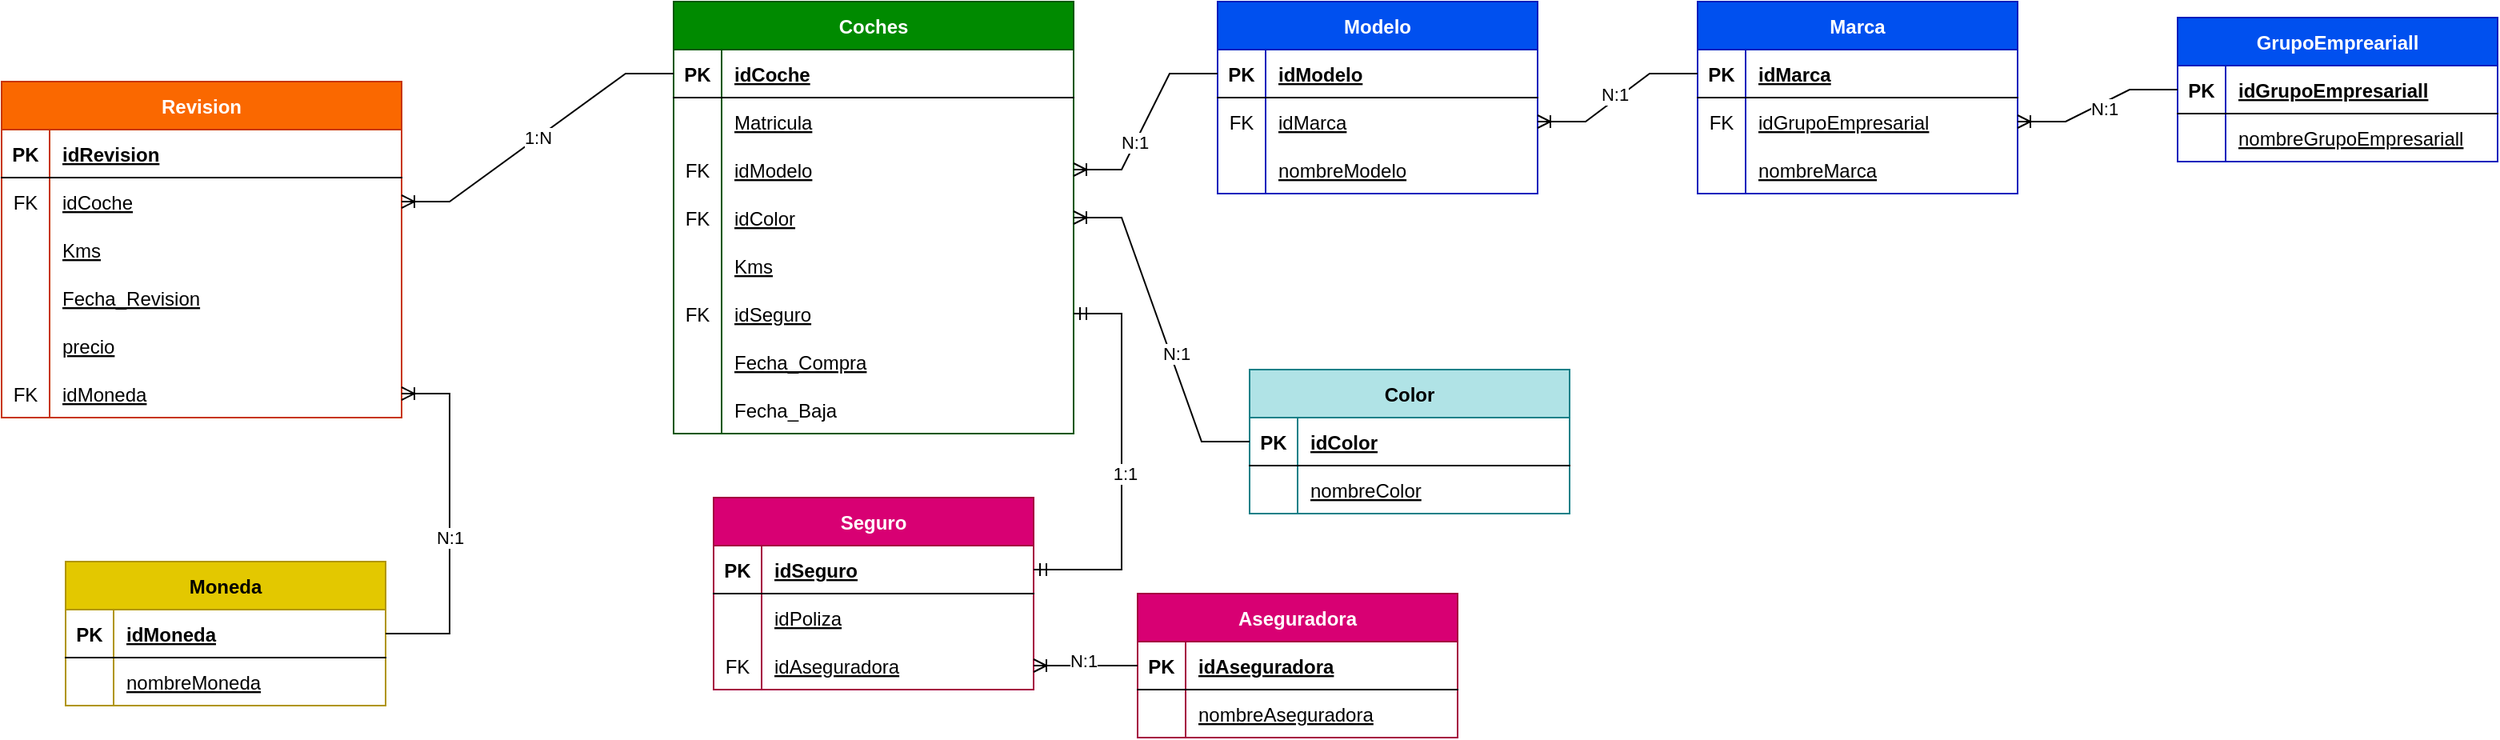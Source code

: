 <mxfile version="21.5.1" type="device">
  <diagram id="R2lEEEUBdFMjLlhIrx00" name="Page-1">
    <mxGraphModel dx="2899" dy="1296" grid="1" gridSize="10" guides="1" tooltips="1" connect="1" arrows="1" fold="1" page="1" pageScale="1" pageWidth="850" pageHeight="1100" math="0" shadow="0" extFonts="Permanent Marker^https://fonts.googleapis.com/css?family=Permanent+Marker">
      <root>
        <mxCell id="0" />
        <mxCell id="1" parent="0" />
        <mxCell id="C-vyLk0tnHw3VtMMgP7b-2" value="GrupoEmpreariall" style="shape=table;startSize=30;container=1;collapsible=1;childLayout=tableLayout;fixedRows=1;rowLines=0;fontStyle=1;align=center;resizeLast=1;fillColor=#0050ef;strokeColor=#001DBC;fontColor=#ffffff;" parent="1" vertex="1">
          <mxGeometry x="1040" y="50" width="200" height="90" as="geometry" />
        </mxCell>
        <mxCell id="C-vyLk0tnHw3VtMMgP7b-3" value="" style="shape=partialRectangle;collapsible=0;dropTarget=0;pointerEvents=0;fillColor=none;points=[[0,0.5],[1,0.5]];portConstraint=eastwest;top=0;left=0;right=0;bottom=1;" parent="C-vyLk0tnHw3VtMMgP7b-2" vertex="1">
          <mxGeometry y="30" width="200" height="30" as="geometry" />
        </mxCell>
        <mxCell id="C-vyLk0tnHw3VtMMgP7b-4" value="PK" style="shape=partialRectangle;overflow=hidden;connectable=0;fillColor=none;top=0;left=0;bottom=0;right=0;fontStyle=1;" parent="C-vyLk0tnHw3VtMMgP7b-3" vertex="1">
          <mxGeometry width="30" height="30" as="geometry">
            <mxRectangle width="30" height="30" as="alternateBounds" />
          </mxGeometry>
        </mxCell>
        <mxCell id="C-vyLk0tnHw3VtMMgP7b-5" value="idGrupoEmpresariall" style="shape=partialRectangle;overflow=hidden;connectable=0;fillColor=none;top=0;left=0;bottom=0;right=0;align=left;spacingLeft=6;fontStyle=5;" parent="C-vyLk0tnHw3VtMMgP7b-3" vertex="1">
          <mxGeometry x="30" width="170" height="30" as="geometry">
            <mxRectangle width="170" height="30" as="alternateBounds" />
          </mxGeometry>
        </mxCell>
        <mxCell id="C-vyLk0tnHw3VtMMgP7b-6" value="" style="shape=partialRectangle;collapsible=0;dropTarget=0;pointerEvents=0;fillColor=none;points=[[0,0.5],[1,0.5]];portConstraint=eastwest;top=0;left=0;right=0;bottom=0;" parent="C-vyLk0tnHw3VtMMgP7b-2" vertex="1">
          <mxGeometry y="60" width="200" height="30" as="geometry" />
        </mxCell>
        <mxCell id="C-vyLk0tnHw3VtMMgP7b-7" value="" style="shape=partialRectangle;overflow=hidden;connectable=0;fillColor=none;top=0;left=0;bottom=0;right=0;" parent="C-vyLk0tnHw3VtMMgP7b-6" vertex="1">
          <mxGeometry width="30" height="30" as="geometry">
            <mxRectangle width="30" height="30" as="alternateBounds" />
          </mxGeometry>
        </mxCell>
        <mxCell id="C-vyLk0tnHw3VtMMgP7b-8" value="nombreGrupoEmpresariall" style="shape=partialRectangle;overflow=hidden;connectable=0;fillColor=none;top=0;left=0;bottom=0;right=0;align=left;spacingLeft=6;fontStyle=4" parent="C-vyLk0tnHw3VtMMgP7b-6" vertex="1">
          <mxGeometry x="30" width="170" height="30" as="geometry">
            <mxRectangle width="170" height="30" as="alternateBounds" />
          </mxGeometry>
        </mxCell>
        <mxCell id="C-vyLk0tnHw3VtMMgP7b-13" value="Marca" style="shape=table;startSize=30;container=1;collapsible=1;childLayout=tableLayout;fixedRows=1;rowLines=0;fontStyle=1;align=center;resizeLast=1;fillColor=#0050ef;strokeColor=#001DBC;fontColor=#ffffff;" parent="1" vertex="1">
          <mxGeometry x="740" y="40" width="200" height="120" as="geometry" />
        </mxCell>
        <mxCell id="C-vyLk0tnHw3VtMMgP7b-14" value="" style="shape=partialRectangle;collapsible=0;dropTarget=0;pointerEvents=0;fillColor=none;points=[[0,0.5],[1,0.5]];portConstraint=eastwest;top=0;left=0;right=0;bottom=1;" parent="C-vyLk0tnHw3VtMMgP7b-13" vertex="1">
          <mxGeometry y="30" width="200" height="30" as="geometry" />
        </mxCell>
        <mxCell id="C-vyLk0tnHw3VtMMgP7b-15" value="PK" style="shape=partialRectangle;overflow=hidden;connectable=0;fillColor=none;top=0;left=0;bottom=0;right=0;fontStyle=1;" parent="C-vyLk0tnHw3VtMMgP7b-14" vertex="1">
          <mxGeometry width="30" height="30" as="geometry">
            <mxRectangle width="30" height="30" as="alternateBounds" />
          </mxGeometry>
        </mxCell>
        <mxCell id="C-vyLk0tnHw3VtMMgP7b-16" value="idMarca" style="shape=partialRectangle;overflow=hidden;connectable=0;fillColor=none;top=0;left=0;bottom=0;right=0;align=left;spacingLeft=6;fontStyle=5;" parent="C-vyLk0tnHw3VtMMgP7b-14" vertex="1">
          <mxGeometry x="30" width="170" height="30" as="geometry">
            <mxRectangle width="170" height="30" as="alternateBounds" />
          </mxGeometry>
        </mxCell>
        <mxCell id="C-vyLk0tnHw3VtMMgP7b-17" value="" style="shape=partialRectangle;collapsible=0;dropTarget=0;pointerEvents=0;fillColor=none;points=[[0,0.5],[1,0.5]];portConstraint=eastwest;top=0;left=0;right=0;bottom=0;" parent="C-vyLk0tnHw3VtMMgP7b-13" vertex="1">
          <mxGeometry y="60" width="200" height="30" as="geometry" />
        </mxCell>
        <mxCell id="C-vyLk0tnHw3VtMMgP7b-18" value="FK" style="shape=partialRectangle;overflow=hidden;connectable=0;fillColor=none;top=0;left=0;bottom=0;right=0;" parent="C-vyLk0tnHw3VtMMgP7b-17" vertex="1">
          <mxGeometry width="30" height="30" as="geometry">
            <mxRectangle width="30" height="30" as="alternateBounds" />
          </mxGeometry>
        </mxCell>
        <mxCell id="C-vyLk0tnHw3VtMMgP7b-19" value="idGrupoEmpresarial" style="shape=partialRectangle;overflow=hidden;connectable=0;fillColor=none;top=0;left=0;bottom=0;right=0;align=left;spacingLeft=6;fontStyle=4" parent="C-vyLk0tnHw3VtMMgP7b-17" vertex="1">
          <mxGeometry x="30" width="170" height="30" as="geometry">
            <mxRectangle width="170" height="30" as="alternateBounds" />
          </mxGeometry>
        </mxCell>
        <mxCell id="C-vyLk0tnHw3VtMMgP7b-20" value="" style="shape=partialRectangle;collapsible=0;dropTarget=0;pointerEvents=0;fillColor=none;points=[[0,0.5],[1,0.5]];portConstraint=eastwest;top=0;left=0;right=0;bottom=0;" parent="C-vyLk0tnHw3VtMMgP7b-13" vertex="1">
          <mxGeometry y="90" width="200" height="30" as="geometry" />
        </mxCell>
        <mxCell id="C-vyLk0tnHw3VtMMgP7b-21" value="" style="shape=partialRectangle;overflow=hidden;connectable=0;fillColor=none;top=0;left=0;bottom=0;right=0;" parent="C-vyLk0tnHw3VtMMgP7b-20" vertex="1">
          <mxGeometry width="30" height="30" as="geometry">
            <mxRectangle width="30" height="30" as="alternateBounds" />
          </mxGeometry>
        </mxCell>
        <mxCell id="C-vyLk0tnHw3VtMMgP7b-22" value="nombreMarca" style="shape=partialRectangle;overflow=hidden;connectable=0;fillColor=none;top=0;left=0;bottom=0;right=0;align=left;spacingLeft=6;fontStyle=4" parent="C-vyLk0tnHw3VtMMgP7b-20" vertex="1">
          <mxGeometry x="30" width="170" height="30" as="geometry">
            <mxRectangle width="170" height="30" as="alternateBounds" />
          </mxGeometry>
        </mxCell>
        <mxCell id="C-vyLk0tnHw3VtMMgP7b-23" value="Coches" style="shape=table;startSize=30;container=1;collapsible=1;childLayout=tableLayout;fixedRows=1;rowLines=0;fontStyle=1;align=center;resizeLast=1;fillColor=#008a00;strokeColor=#005700;fontColor=#ffffff;" parent="1" vertex="1">
          <mxGeometry x="100" y="40" width="250" height="270" as="geometry" />
        </mxCell>
        <mxCell id="C-vyLk0tnHw3VtMMgP7b-24" value="" style="shape=partialRectangle;collapsible=0;dropTarget=0;pointerEvents=0;fillColor=none;points=[[0,0.5],[1,0.5]];portConstraint=eastwest;top=0;left=0;right=0;bottom=1;" parent="C-vyLk0tnHw3VtMMgP7b-23" vertex="1">
          <mxGeometry y="30" width="250" height="30" as="geometry" />
        </mxCell>
        <mxCell id="C-vyLk0tnHw3VtMMgP7b-25" value="PK" style="shape=partialRectangle;overflow=hidden;connectable=0;fillColor=none;top=0;left=0;bottom=0;right=0;fontStyle=1;" parent="C-vyLk0tnHw3VtMMgP7b-24" vertex="1">
          <mxGeometry width="30" height="30" as="geometry">
            <mxRectangle width="30" height="30" as="alternateBounds" />
          </mxGeometry>
        </mxCell>
        <mxCell id="C-vyLk0tnHw3VtMMgP7b-26" value="idCoche" style="shape=partialRectangle;overflow=hidden;connectable=0;fillColor=none;top=0;left=0;bottom=0;right=0;align=left;spacingLeft=6;fontStyle=5;" parent="C-vyLk0tnHw3VtMMgP7b-24" vertex="1">
          <mxGeometry x="30" width="220" height="30" as="geometry">
            <mxRectangle width="220" height="30" as="alternateBounds" />
          </mxGeometry>
        </mxCell>
        <mxCell id="C-vyLk0tnHw3VtMMgP7b-27" value="" style="shape=partialRectangle;collapsible=0;dropTarget=0;pointerEvents=0;fillColor=none;points=[[0,0.5],[1,0.5]];portConstraint=eastwest;top=0;left=0;right=0;bottom=0;" parent="C-vyLk0tnHw3VtMMgP7b-23" vertex="1">
          <mxGeometry y="60" width="250" height="30" as="geometry" />
        </mxCell>
        <mxCell id="C-vyLk0tnHw3VtMMgP7b-28" value="" style="shape=partialRectangle;overflow=hidden;connectable=0;fillColor=none;top=0;left=0;bottom=0;right=0;" parent="C-vyLk0tnHw3VtMMgP7b-27" vertex="1">
          <mxGeometry width="30" height="30" as="geometry">
            <mxRectangle width="30" height="30" as="alternateBounds" />
          </mxGeometry>
        </mxCell>
        <mxCell id="C-vyLk0tnHw3VtMMgP7b-29" value="Matricula" style="shape=partialRectangle;overflow=hidden;connectable=0;fillColor=none;top=0;left=0;bottom=0;right=0;align=left;spacingLeft=6;fontStyle=4" parent="C-vyLk0tnHw3VtMMgP7b-27" vertex="1">
          <mxGeometry x="30" width="220" height="30" as="geometry">
            <mxRectangle width="220" height="30" as="alternateBounds" />
          </mxGeometry>
        </mxCell>
        <mxCell id="PeMYtxJAw23IFWN4ikrl-82" value="" style="shape=partialRectangle;collapsible=0;dropTarget=0;pointerEvents=0;fillColor=none;points=[[0,0.5],[1,0.5]];portConstraint=eastwest;top=0;left=0;right=0;bottom=0;" parent="C-vyLk0tnHw3VtMMgP7b-23" vertex="1">
          <mxGeometry y="90" width="250" height="30" as="geometry" />
        </mxCell>
        <mxCell id="PeMYtxJAw23IFWN4ikrl-83" value="FK" style="shape=partialRectangle;overflow=hidden;connectable=0;fillColor=none;top=0;left=0;bottom=0;right=0;" parent="PeMYtxJAw23IFWN4ikrl-82" vertex="1">
          <mxGeometry width="30" height="30" as="geometry">
            <mxRectangle width="30" height="30" as="alternateBounds" />
          </mxGeometry>
        </mxCell>
        <mxCell id="PeMYtxJAw23IFWN4ikrl-84" value="idModelo" style="shape=partialRectangle;overflow=hidden;connectable=0;fillColor=none;top=0;left=0;bottom=0;right=0;align=left;spacingLeft=6;fontStyle=4" parent="PeMYtxJAw23IFWN4ikrl-82" vertex="1">
          <mxGeometry x="30" width="220" height="30" as="geometry">
            <mxRectangle width="220" height="30" as="alternateBounds" />
          </mxGeometry>
        </mxCell>
        <mxCell id="PeMYtxJAw23IFWN4ikrl-9" value="" style="shape=partialRectangle;collapsible=0;dropTarget=0;pointerEvents=0;fillColor=none;points=[[0,0.5],[1,0.5]];portConstraint=eastwest;top=0;left=0;right=0;bottom=0;" parent="C-vyLk0tnHw3VtMMgP7b-23" vertex="1">
          <mxGeometry y="120" width="250" height="30" as="geometry" />
        </mxCell>
        <mxCell id="PeMYtxJAw23IFWN4ikrl-10" value="FK" style="shape=partialRectangle;overflow=hidden;connectable=0;fillColor=none;top=0;left=0;bottom=0;right=0;" parent="PeMYtxJAw23IFWN4ikrl-9" vertex="1">
          <mxGeometry width="30" height="30" as="geometry">
            <mxRectangle width="30" height="30" as="alternateBounds" />
          </mxGeometry>
        </mxCell>
        <mxCell id="PeMYtxJAw23IFWN4ikrl-11" value="idColor" style="shape=partialRectangle;overflow=hidden;connectable=0;fillColor=none;top=0;left=0;bottom=0;right=0;align=left;spacingLeft=6;fontStyle=4" parent="PeMYtxJAw23IFWN4ikrl-9" vertex="1">
          <mxGeometry x="30" width="220" height="30" as="geometry">
            <mxRectangle width="220" height="30" as="alternateBounds" />
          </mxGeometry>
        </mxCell>
        <mxCell id="PeMYtxJAw23IFWN4ikrl-12" value="" style="shape=partialRectangle;collapsible=0;dropTarget=0;pointerEvents=0;fillColor=none;points=[[0,0.5],[1,0.5]];portConstraint=eastwest;top=0;left=0;right=0;bottom=0;" parent="C-vyLk0tnHw3VtMMgP7b-23" vertex="1">
          <mxGeometry y="150" width="250" height="30" as="geometry" />
        </mxCell>
        <mxCell id="PeMYtxJAw23IFWN4ikrl-13" value="" style="shape=partialRectangle;overflow=hidden;connectable=0;fillColor=none;top=0;left=0;bottom=0;right=0;" parent="PeMYtxJAw23IFWN4ikrl-12" vertex="1">
          <mxGeometry width="30" height="30" as="geometry">
            <mxRectangle width="30" height="30" as="alternateBounds" />
          </mxGeometry>
        </mxCell>
        <mxCell id="PeMYtxJAw23IFWN4ikrl-14" value="Kms" style="shape=partialRectangle;overflow=hidden;connectable=0;fillColor=none;top=0;left=0;bottom=0;right=0;align=left;spacingLeft=6;fontStyle=4" parent="PeMYtxJAw23IFWN4ikrl-12" vertex="1">
          <mxGeometry x="30" width="220" height="30" as="geometry">
            <mxRectangle width="220" height="30" as="alternateBounds" />
          </mxGeometry>
        </mxCell>
        <mxCell id="PeMYtxJAw23IFWN4ikrl-15" value="" style="shape=partialRectangle;collapsible=0;dropTarget=0;pointerEvents=0;fillColor=none;points=[[0,0.5],[1,0.5]];portConstraint=eastwest;top=0;left=0;right=0;bottom=0;" parent="C-vyLk0tnHw3VtMMgP7b-23" vertex="1">
          <mxGeometry y="180" width="250" height="30" as="geometry" />
        </mxCell>
        <mxCell id="PeMYtxJAw23IFWN4ikrl-16" value="FK" style="shape=partialRectangle;overflow=hidden;connectable=0;fillColor=none;top=0;left=0;bottom=0;right=0;" parent="PeMYtxJAw23IFWN4ikrl-15" vertex="1">
          <mxGeometry width="30" height="30" as="geometry">
            <mxRectangle width="30" height="30" as="alternateBounds" />
          </mxGeometry>
        </mxCell>
        <mxCell id="PeMYtxJAw23IFWN4ikrl-17" value="idSeguro" style="shape=partialRectangle;overflow=hidden;connectable=0;fillColor=none;top=0;left=0;bottom=0;right=0;align=left;spacingLeft=6;fontStyle=4" parent="PeMYtxJAw23IFWN4ikrl-15" vertex="1">
          <mxGeometry x="30" width="220" height="30" as="geometry">
            <mxRectangle width="220" height="30" as="alternateBounds" />
          </mxGeometry>
        </mxCell>
        <mxCell id="PeMYtxJAw23IFWN4ikrl-21" value="" style="shape=partialRectangle;collapsible=0;dropTarget=0;pointerEvents=0;fillColor=none;points=[[0,0.5],[1,0.5]];portConstraint=eastwest;top=0;left=0;right=0;bottom=0;" parent="C-vyLk0tnHw3VtMMgP7b-23" vertex="1">
          <mxGeometry y="210" width="250" height="30" as="geometry" />
        </mxCell>
        <mxCell id="PeMYtxJAw23IFWN4ikrl-22" value="" style="shape=partialRectangle;overflow=hidden;connectable=0;fillColor=none;top=0;left=0;bottom=0;right=0;" parent="PeMYtxJAw23IFWN4ikrl-21" vertex="1">
          <mxGeometry width="30" height="30" as="geometry">
            <mxRectangle width="30" height="30" as="alternateBounds" />
          </mxGeometry>
        </mxCell>
        <mxCell id="PeMYtxJAw23IFWN4ikrl-23" value="Fecha_Compra" style="shape=partialRectangle;overflow=hidden;connectable=0;fillColor=none;top=0;left=0;bottom=0;right=0;align=left;spacingLeft=6;fontStyle=4" parent="PeMYtxJAw23IFWN4ikrl-21" vertex="1">
          <mxGeometry x="30" width="220" height="30" as="geometry">
            <mxRectangle width="220" height="30" as="alternateBounds" />
          </mxGeometry>
        </mxCell>
        <mxCell id="PeMYtxJAw23IFWN4ikrl-59" value="" style="shape=partialRectangle;collapsible=0;dropTarget=0;pointerEvents=0;fillColor=none;points=[[0,0.5],[1,0.5]];portConstraint=eastwest;top=0;left=0;right=0;bottom=0;" parent="C-vyLk0tnHw3VtMMgP7b-23" vertex="1">
          <mxGeometry y="240" width="250" height="30" as="geometry" />
        </mxCell>
        <mxCell id="PeMYtxJAw23IFWN4ikrl-60" value="" style="shape=partialRectangle;overflow=hidden;connectable=0;fillColor=none;top=0;left=0;bottom=0;right=0;" parent="PeMYtxJAw23IFWN4ikrl-59" vertex="1">
          <mxGeometry width="30" height="30" as="geometry">
            <mxRectangle width="30" height="30" as="alternateBounds" />
          </mxGeometry>
        </mxCell>
        <mxCell id="PeMYtxJAw23IFWN4ikrl-61" value="Fecha_Baja" style="shape=partialRectangle;overflow=hidden;connectable=0;fillColor=none;top=0;left=0;bottom=0;right=0;align=left;spacingLeft=6;" parent="PeMYtxJAw23IFWN4ikrl-59" vertex="1">
          <mxGeometry x="30" width="220" height="30" as="geometry">
            <mxRectangle width="220" height="30" as="alternateBounds" />
          </mxGeometry>
        </mxCell>
        <mxCell id="PeMYtxJAw23IFWN4ikrl-24" value="Modelo" style="shape=table;startSize=30;container=1;collapsible=1;childLayout=tableLayout;fixedRows=1;rowLines=0;fontStyle=1;align=center;resizeLast=1;fillColor=#0050ef;strokeColor=#001DBC;fontColor=#ffffff;" parent="1" vertex="1">
          <mxGeometry x="440" y="40" width="200" height="120" as="geometry" />
        </mxCell>
        <mxCell id="PeMYtxJAw23IFWN4ikrl-25" value="" style="shape=partialRectangle;collapsible=0;dropTarget=0;pointerEvents=0;fillColor=none;points=[[0,0.5],[1,0.5]];portConstraint=eastwest;top=0;left=0;right=0;bottom=1;" parent="PeMYtxJAw23IFWN4ikrl-24" vertex="1">
          <mxGeometry y="30" width="200" height="30" as="geometry" />
        </mxCell>
        <mxCell id="PeMYtxJAw23IFWN4ikrl-26" value="PK" style="shape=partialRectangle;overflow=hidden;connectable=0;fillColor=none;top=0;left=0;bottom=0;right=0;fontStyle=1;" parent="PeMYtxJAw23IFWN4ikrl-25" vertex="1">
          <mxGeometry width="30" height="30" as="geometry">
            <mxRectangle width="30" height="30" as="alternateBounds" />
          </mxGeometry>
        </mxCell>
        <mxCell id="PeMYtxJAw23IFWN4ikrl-27" value="idModelo" style="shape=partialRectangle;overflow=hidden;connectable=0;fillColor=none;top=0;left=0;bottom=0;right=0;align=left;spacingLeft=6;fontStyle=5;" parent="PeMYtxJAw23IFWN4ikrl-25" vertex="1">
          <mxGeometry x="30" width="170" height="30" as="geometry">
            <mxRectangle width="170" height="30" as="alternateBounds" />
          </mxGeometry>
        </mxCell>
        <mxCell id="PeMYtxJAw23IFWN4ikrl-28" value="" style="shape=partialRectangle;collapsible=0;dropTarget=0;pointerEvents=0;fillColor=none;points=[[0,0.5],[1,0.5]];portConstraint=eastwest;top=0;left=0;right=0;bottom=0;" parent="PeMYtxJAw23IFWN4ikrl-24" vertex="1">
          <mxGeometry y="60" width="200" height="30" as="geometry" />
        </mxCell>
        <mxCell id="PeMYtxJAw23IFWN4ikrl-29" value="FK" style="shape=partialRectangle;overflow=hidden;connectable=0;fillColor=none;top=0;left=0;bottom=0;right=0;" parent="PeMYtxJAw23IFWN4ikrl-28" vertex="1">
          <mxGeometry width="30" height="30" as="geometry">
            <mxRectangle width="30" height="30" as="alternateBounds" />
          </mxGeometry>
        </mxCell>
        <mxCell id="PeMYtxJAw23IFWN4ikrl-30" value="idMarca" style="shape=partialRectangle;overflow=hidden;connectable=0;fillColor=none;top=0;left=0;bottom=0;right=0;align=left;spacingLeft=6;fontStyle=4" parent="PeMYtxJAw23IFWN4ikrl-28" vertex="1">
          <mxGeometry x="30" width="170" height="30" as="geometry">
            <mxRectangle width="170" height="30" as="alternateBounds" />
          </mxGeometry>
        </mxCell>
        <mxCell id="PeMYtxJAw23IFWN4ikrl-31" value="" style="shape=partialRectangle;collapsible=0;dropTarget=0;pointerEvents=0;fillColor=none;points=[[0,0.5],[1,0.5]];portConstraint=eastwest;top=0;left=0;right=0;bottom=0;" parent="PeMYtxJAw23IFWN4ikrl-24" vertex="1">
          <mxGeometry y="90" width="200" height="30" as="geometry" />
        </mxCell>
        <mxCell id="PeMYtxJAw23IFWN4ikrl-32" value="" style="shape=partialRectangle;overflow=hidden;connectable=0;fillColor=none;top=0;left=0;bottom=0;right=0;" parent="PeMYtxJAw23IFWN4ikrl-31" vertex="1">
          <mxGeometry width="30" height="30" as="geometry">
            <mxRectangle width="30" height="30" as="alternateBounds" />
          </mxGeometry>
        </mxCell>
        <mxCell id="PeMYtxJAw23IFWN4ikrl-33" value="nombreModelo" style="shape=partialRectangle;overflow=hidden;connectable=0;fillColor=none;top=0;left=0;bottom=0;right=0;align=left;spacingLeft=6;fontStyle=4" parent="PeMYtxJAw23IFWN4ikrl-31" vertex="1">
          <mxGeometry x="30" width="170" height="30" as="geometry">
            <mxRectangle width="170" height="30" as="alternateBounds" />
          </mxGeometry>
        </mxCell>
        <mxCell id="PeMYtxJAw23IFWN4ikrl-40" value="Revision" style="shape=table;startSize=30;container=1;collapsible=1;childLayout=tableLayout;fixedRows=1;rowLines=0;fontStyle=1;align=center;resizeLast=1;fillColor=#fa6800;strokeColor=#C73500;fontColor=#FFFFFF;" parent="1" vertex="1">
          <mxGeometry x="-320" y="90" width="250" height="210" as="geometry" />
        </mxCell>
        <mxCell id="PeMYtxJAw23IFWN4ikrl-41" value="" style="shape=partialRectangle;collapsible=0;dropTarget=0;pointerEvents=0;fillColor=none;points=[[0,0.5],[1,0.5]];portConstraint=eastwest;top=0;left=0;right=0;bottom=1;" parent="PeMYtxJAw23IFWN4ikrl-40" vertex="1">
          <mxGeometry y="30" width="250" height="30" as="geometry" />
        </mxCell>
        <mxCell id="PeMYtxJAw23IFWN4ikrl-42" value="PK" style="shape=partialRectangle;overflow=hidden;connectable=0;fillColor=none;top=0;left=0;bottom=0;right=0;fontStyle=1;" parent="PeMYtxJAw23IFWN4ikrl-41" vertex="1">
          <mxGeometry width="30" height="30" as="geometry">
            <mxRectangle width="30" height="30" as="alternateBounds" />
          </mxGeometry>
        </mxCell>
        <mxCell id="PeMYtxJAw23IFWN4ikrl-43" value="idRevision" style="shape=partialRectangle;overflow=hidden;connectable=0;fillColor=none;top=0;left=0;bottom=0;right=0;align=left;spacingLeft=6;fontStyle=5;" parent="PeMYtxJAw23IFWN4ikrl-41" vertex="1">
          <mxGeometry x="30" width="220" height="30" as="geometry">
            <mxRectangle width="220" height="30" as="alternateBounds" />
          </mxGeometry>
        </mxCell>
        <mxCell id="PeMYtxJAw23IFWN4ikrl-44" value="" style="shape=partialRectangle;collapsible=0;dropTarget=0;pointerEvents=0;fillColor=none;points=[[0,0.5],[1,0.5]];portConstraint=eastwest;top=0;left=0;right=0;bottom=0;" parent="PeMYtxJAw23IFWN4ikrl-40" vertex="1">
          <mxGeometry y="60" width="250" height="30" as="geometry" />
        </mxCell>
        <mxCell id="PeMYtxJAw23IFWN4ikrl-45" value="FK" style="shape=partialRectangle;overflow=hidden;connectable=0;fillColor=none;top=0;left=0;bottom=0;right=0;" parent="PeMYtxJAw23IFWN4ikrl-44" vertex="1">
          <mxGeometry width="30" height="30" as="geometry">
            <mxRectangle width="30" height="30" as="alternateBounds" />
          </mxGeometry>
        </mxCell>
        <mxCell id="PeMYtxJAw23IFWN4ikrl-46" value="idCoche" style="shape=partialRectangle;overflow=hidden;connectable=0;fillColor=none;top=0;left=0;bottom=0;right=0;align=left;spacingLeft=6;fontStyle=4" parent="PeMYtxJAw23IFWN4ikrl-44" vertex="1">
          <mxGeometry x="30" width="220" height="30" as="geometry">
            <mxRectangle width="220" height="30" as="alternateBounds" />
          </mxGeometry>
        </mxCell>
        <mxCell id="PeMYtxJAw23IFWN4ikrl-47" value="" style="shape=partialRectangle;collapsible=0;dropTarget=0;pointerEvents=0;fillColor=none;points=[[0,0.5],[1,0.5]];portConstraint=eastwest;top=0;left=0;right=0;bottom=0;" parent="PeMYtxJAw23IFWN4ikrl-40" vertex="1">
          <mxGeometry y="90" width="250" height="30" as="geometry" />
        </mxCell>
        <mxCell id="PeMYtxJAw23IFWN4ikrl-48" value="" style="shape=partialRectangle;overflow=hidden;connectable=0;fillColor=none;top=0;left=0;bottom=0;right=0;" parent="PeMYtxJAw23IFWN4ikrl-47" vertex="1">
          <mxGeometry width="30" height="30" as="geometry">
            <mxRectangle width="30" height="30" as="alternateBounds" />
          </mxGeometry>
        </mxCell>
        <mxCell id="PeMYtxJAw23IFWN4ikrl-49" value="Kms" style="shape=partialRectangle;overflow=hidden;connectable=0;fillColor=none;top=0;left=0;bottom=0;right=0;align=left;spacingLeft=6;fontStyle=4" parent="PeMYtxJAw23IFWN4ikrl-47" vertex="1">
          <mxGeometry x="30" width="220" height="30" as="geometry">
            <mxRectangle width="220" height="30" as="alternateBounds" />
          </mxGeometry>
        </mxCell>
        <mxCell id="PeMYtxJAw23IFWN4ikrl-50" value="" style="shape=partialRectangle;collapsible=0;dropTarget=0;pointerEvents=0;fillColor=none;points=[[0,0.5],[1,0.5]];portConstraint=eastwest;top=0;left=0;right=0;bottom=0;" parent="PeMYtxJAw23IFWN4ikrl-40" vertex="1">
          <mxGeometry y="120" width="250" height="30" as="geometry" />
        </mxCell>
        <mxCell id="PeMYtxJAw23IFWN4ikrl-51" value="" style="shape=partialRectangle;overflow=hidden;connectable=0;fillColor=none;top=0;left=0;bottom=0;right=0;" parent="PeMYtxJAw23IFWN4ikrl-50" vertex="1">
          <mxGeometry width="30" height="30" as="geometry">
            <mxRectangle width="30" height="30" as="alternateBounds" />
          </mxGeometry>
        </mxCell>
        <mxCell id="PeMYtxJAw23IFWN4ikrl-52" value="Fecha_Revision" style="shape=partialRectangle;overflow=hidden;connectable=0;fillColor=none;top=0;left=0;bottom=0;right=0;align=left;spacingLeft=6;fontStyle=4" parent="PeMYtxJAw23IFWN4ikrl-50" vertex="1">
          <mxGeometry x="30" width="220" height="30" as="geometry">
            <mxRectangle width="220" height="30" as="alternateBounds" />
          </mxGeometry>
        </mxCell>
        <mxCell id="PeMYtxJAw23IFWN4ikrl-53" value="" style="shape=partialRectangle;collapsible=0;dropTarget=0;pointerEvents=0;fillColor=none;points=[[0,0.5],[1,0.5]];portConstraint=eastwest;top=0;left=0;right=0;bottom=0;" parent="PeMYtxJAw23IFWN4ikrl-40" vertex="1">
          <mxGeometry y="150" width="250" height="30" as="geometry" />
        </mxCell>
        <mxCell id="PeMYtxJAw23IFWN4ikrl-54" value="" style="shape=partialRectangle;overflow=hidden;connectable=0;fillColor=none;top=0;left=0;bottom=0;right=0;" parent="PeMYtxJAw23IFWN4ikrl-53" vertex="1">
          <mxGeometry width="30" height="30" as="geometry">
            <mxRectangle width="30" height="30" as="alternateBounds" />
          </mxGeometry>
        </mxCell>
        <mxCell id="PeMYtxJAw23IFWN4ikrl-55" value="precio" style="shape=partialRectangle;overflow=hidden;connectable=0;fillColor=none;top=0;left=0;bottom=0;right=0;align=left;spacingLeft=6;fontStyle=4" parent="PeMYtxJAw23IFWN4ikrl-53" vertex="1">
          <mxGeometry x="30" width="220" height="30" as="geometry">
            <mxRectangle width="220" height="30" as="alternateBounds" />
          </mxGeometry>
        </mxCell>
        <mxCell id="PeMYtxJAw23IFWN4ikrl-56" value="" style="shape=partialRectangle;collapsible=0;dropTarget=0;pointerEvents=0;fillColor=none;points=[[0,0.5],[1,0.5]];portConstraint=eastwest;top=0;left=0;right=0;bottom=0;" parent="PeMYtxJAw23IFWN4ikrl-40" vertex="1">
          <mxGeometry y="180" width="250" height="30" as="geometry" />
        </mxCell>
        <mxCell id="PeMYtxJAw23IFWN4ikrl-57" value="FK" style="shape=partialRectangle;overflow=hidden;connectable=0;fillColor=none;top=0;left=0;bottom=0;right=0;" parent="PeMYtxJAw23IFWN4ikrl-56" vertex="1">
          <mxGeometry width="30" height="30" as="geometry">
            <mxRectangle width="30" height="30" as="alternateBounds" />
          </mxGeometry>
        </mxCell>
        <mxCell id="PeMYtxJAw23IFWN4ikrl-58" value="idMoneda" style="shape=partialRectangle;overflow=hidden;connectable=0;fillColor=none;top=0;left=0;bottom=0;right=0;align=left;spacingLeft=6;fontStyle=4" parent="PeMYtxJAw23IFWN4ikrl-56" vertex="1">
          <mxGeometry x="30" width="220" height="30" as="geometry">
            <mxRectangle width="220" height="30" as="alternateBounds" />
          </mxGeometry>
        </mxCell>
        <mxCell id="PeMYtxJAw23IFWN4ikrl-62" value="Moneda" style="shape=table;startSize=30;container=1;collapsible=1;childLayout=tableLayout;fixedRows=1;rowLines=0;fontStyle=1;align=center;resizeLast=1;fillColor=#e3c800;strokeColor=#B09500;fontColor=#000000;" parent="1" vertex="1">
          <mxGeometry x="-280" y="390" width="200" height="90" as="geometry" />
        </mxCell>
        <mxCell id="PeMYtxJAw23IFWN4ikrl-63" value="" style="shape=partialRectangle;collapsible=0;dropTarget=0;pointerEvents=0;fillColor=none;points=[[0,0.5],[1,0.5]];portConstraint=eastwest;top=0;left=0;right=0;bottom=1;" parent="PeMYtxJAw23IFWN4ikrl-62" vertex="1">
          <mxGeometry y="30" width="200" height="30" as="geometry" />
        </mxCell>
        <mxCell id="PeMYtxJAw23IFWN4ikrl-64" value="PK" style="shape=partialRectangle;overflow=hidden;connectable=0;fillColor=none;top=0;left=0;bottom=0;right=0;fontStyle=1;" parent="PeMYtxJAw23IFWN4ikrl-63" vertex="1">
          <mxGeometry width="30" height="30" as="geometry">
            <mxRectangle width="30" height="30" as="alternateBounds" />
          </mxGeometry>
        </mxCell>
        <mxCell id="PeMYtxJAw23IFWN4ikrl-65" value="idMoneda" style="shape=partialRectangle;overflow=hidden;connectable=0;fillColor=none;top=0;left=0;bottom=0;right=0;align=left;spacingLeft=6;fontStyle=5;" parent="PeMYtxJAw23IFWN4ikrl-63" vertex="1">
          <mxGeometry x="30" width="170" height="30" as="geometry">
            <mxRectangle width="170" height="30" as="alternateBounds" />
          </mxGeometry>
        </mxCell>
        <mxCell id="PeMYtxJAw23IFWN4ikrl-66" value="" style="shape=partialRectangle;collapsible=0;dropTarget=0;pointerEvents=0;fillColor=none;points=[[0,0.5],[1,0.5]];portConstraint=eastwest;top=0;left=0;right=0;bottom=0;" parent="PeMYtxJAw23IFWN4ikrl-62" vertex="1">
          <mxGeometry y="60" width="200" height="30" as="geometry" />
        </mxCell>
        <mxCell id="PeMYtxJAw23IFWN4ikrl-67" value="" style="shape=partialRectangle;overflow=hidden;connectable=0;fillColor=none;top=0;left=0;bottom=0;right=0;" parent="PeMYtxJAw23IFWN4ikrl-66" vertex="1">
          <mxGeometry width="30" height="30" as="geometry">
            <mxRectangle width="30" height="30" as="alternateBounds" />
          </mxGeometry>
        </mxCell>
        <mxCell id="PeMYtxJAw23IFWN4ikrl-68" value="nombreMoneda" style="shape=partialRectangle;overflow=hidden;connectable=0;fillColor=none;top=0;left=0;bottom=0;right=0;align=left;spacingLeft=6;fontStyle=4" parent="PeMYtxJAw23IFWN4ikrl-66" vertex="1">
          <mxGeometry x="30" width="170" height="30" as="geometry">
            <mxRectangle width="170" height="30" as="alternateBounds" />
          </mxGeometry>
        </mxCell>
        <mxCell id="PeMYtxJAw23IFWN4ikrl-72" value="Color" style="shape=table;startSize=30;container=1;collapsible=1;childLayout=tableLayout;fixedRows=1;rowLines=0;fontStyle=1;align=center;resizeLast=1;fillColor=#b0e3e6;strokeColor=#0e8088;" parent="1" vertex="1">
          <mxGeometry x="460" y="270" width="200" height="90" as="geometry" />
        </mxCell>
        <mxCell id="PeMYtxJAw23IFWN4ikrl-73" value="" style="shape=partialRectangle;collapsible=0;dropTarget=0;pointerEvents=0;fillColor=none;points=[[0,0.5],[1,0.5]];portConstraint=eastwest;top=0;left=0;right=0;bottom=1;" parent="PeMYtxJAw23IFWN4ikrl-72" vertex="1">
          <mxGeometry y="30" width="200" height="30" as="geometry" />
        </mxCell>
        <mxCell id="PeMYtxJAw23IFWN4ikrl-74" value="PK" style="shape=partialRectangle;overflow=hidden;connectable=0;fillColor=none;top=0;left=0;bottom=0;right=0;fontStyle=1;" parent="PeMYtxJAw23IFWN4ikrl-73" vertex="1">
          <mxGeometry width="30" height="30" as="geometry">
            <mxRectangle width="30" height="30" as="alternateBounds" />
          </mxGeometry>
        </mxCell>
        <mxCell id="PeMYtxJAw23IFWN4ikrl-75" value="idColor" style="shape=partialRectangle;overflow=hidden;connectable=0;fillColor=none;top=0;left=0;bottom=0;right=0;align=left;spacingLeft=6;fontStyle=5;" parent="PeMYtxJAw23IFWN4ikrl-73" vertex="1">
          <mxGeometry x="30" width="170" height="30" as="geometry">
            <mxRectangle width="170" height="30" as="alternateBounds" />
          </mxGeometry>
        </mxCell>
        <mxCell id="PeMYtxJAw23IFWN4ikrl-76" value="" style="shape=partialRectangle;collapsible=0;dropTarget=0;pointerEvents=0;fillColor=none;points=[[0,0.5],[1,0.5]];portConstraint=eastwest;top=0;left=0;right=0;bottom=0;" parent="PeMYtxJAw23IFWN4ikrl-72" vertex="1">
          <mxGeometry y="60" width="200" height="30" as="geometry" />
        </mxCell>
        <mxCell id="PeMYtxJAw23IFWN4ikrl-77" value="" style="shape=partialRectangle;overflow=hidden;connectable=0;fillColor=none;top=0;left=0;bottom=0;right=0;" parent="PeMYtxJAw23IFWN4ikrl-76" vertex="1">
          <mxGeometry width="30" height="30" as="geometry">
            <mxRectangle width="30" height="30" as="alternateBounds" />
          </mxGeometry>
        </mxCell>
        <mxCell id="PeMYtxJAw23IFWN4ikrl-78" value="nombreColor" style="shape=partialRectangle;overflow=hidden;connectable=0;fillColor=none;top=0;left=0;bottom=0;right=0;align=left;spacingLeft=6;fontStyle=4" parent="PeMYtxJAw23IFWN4ikrl-76" vertex="1">
          <mxGeometry x="30" width="170" height="30" as="geometry">
            <mxRectangle width="170" height="30" as="alternateBounds" />
          </mxGeometry>
        </mxCell>
        <mxCell id="PeMYtxJAw23IFWN4ikrl-93" value="" style="edgeStyle=entityRelationEdgeStyle;fontSize=12;html=1;endArrow=ERoneToMany;rounded=0;exitX=0;exitY=0.5;exitDx=0;exitDy=0;entryX=1;entryY=0.5;entryDx=0;entryDy=0;" parent="1" source="C-vyLk0tnHw3VtMMgP7b-14" target="PeMYtxJAw23IFWN4ikrl-28" edge="1">
          <mxGeometry width="100" height="100" relative="1" as="geometry">
            <mxPoint x="530" y="220" as="sourcePoint" />
            <mxPoint x="630" y="120" as="targetPoint" />
          </mxGeometry>
        </mxCell>
        <mxCell id="50gGP8QwYrDeU8M4qZr0-3" value="N:1" style="edgeLabel;html=1;align=center;verticalAlign=middle;resizable=0;points=[];" vertex="1" connectable="0" parent="PeMYtxJAw23IFWN4ikrl-93">
          <mxGeometry x="0.014" y="-3" relative="1" as="geometry">
            <mxPoint as="offset" />
          </mxGeometry>
        </mxCell>
        <mxCell id="PeMYtxJAw23IFWN4ikrl-94" value="" style="edgeStyle=entityRelationEdgeStyle;fontSize=12;html=1;endArrow=ERoneToMany;rounded=0;entryX=1;entryY=0.5;entryDx=0;entryDy=0;exitX=0;exitY=0.5;exitDx=0;exitDy=0;" parent="1" source="PeMYtxJAw23IFWN4ikrl-25" target="PeMYtxJAw23IFWN4ikrl-82" edge="1">
          <mxGeometry width="100" height="100" relative="1" as="geometry">
            <mxPoint x="320" y="270" as="sourcePoint" />
            <mxPoint x="400" y="100" as="targetPoint" />
          </mxGeometry>
        </mxCell>
        <mxCell id="50gGP8QwYrDeU8M4qZr0-16" value="N:1" style="edgeLabel;html=1;align=center;verticalAlign=middle;resizable=0;points=[];" vertex="1" connectable="0" parent="PeMYtxJAw23IFWN4ikrl-94">
          <mxGeometry x="0.234" y="-1" relative="1" as="geometry">
            <mxPoint as="offset" />
          </mxGeometry>
        </mxCell>
        <mxCell id="PeMYtxJAw23IFWN4ikrl-95" value="" style="edgeStyle=entityRelationEdgeStyle;fontSize=12;html=1;endArrow=ERoneToMany;rounded=0;" parent="1" target="PeMYtxJAw23IFWN4ikrl-56" edge="1">
          <mxGeometry width="100" height="100" relative="1" as="geometry">
            <mxPoint x="-80" y="435" as="sourcePoint" />
            <mxPoint x="310" y="590" as="targetPoint" />
          </mxGeometry>
        </mxCell>
        <mxCell id="50gGP8QwYrDeU8M4qZr0-18" value="N:1" style="edgeLabel;html=1;align=center;verticalAlign=middle;resizable=0;points=[];" vertex="1" connectable="0" parent="PeMYtxJAw23IFWN4ikrl-95">
          <mxGeometry x="-0.092" relative="1" as="geometry">
            <mxPoint as="offset" />
          </mxGeometry>
        </mxCell>
        <mxCell id="PeMYtxJAw23IFWN4ikrl-96" value="" style="edgeStyle=entityRelationEdgeStyle;fontSize=12;html=1;endArrow=ERoneToMany;rounded=0;exitX=0;exitY=0.5;exitDx=0;exitDy=0;" parent="1" source="PeMYtxJAw23IFWN4ikrl-73" target="PeMYtxJAw23IFWN4ikrl-9" edge="1">
          <mxGeometry width="100" height="100" relative="1" as="geometry">
            <mxPoint x="420" y="270" as="sourcePoint" />
            <mxPoint x="320" y="330" as="targetPoint" />
          </mxGeometry>
        </mxCell>
        <mxCell id="50gGP8QwYrDeU8M4qZr0-15" value="N:1" style="edgeLabel;html=1;align=center;verticalAlign=middle;resizable=0;points=[];" vertex="1" connectable="0" parent="PeMYtxJAw23IFWN4ikrl-96">
          <mxGeometry x="-0.161" y="-3" relative="1" as="geometry">
            <mxPoint as="offset" />
          </mxGeometry>
        </mxCell>
        <mxCell id="PeMYtxJAw23IFWN4ikrl-97" value="Aseguradora" style="shape=table;startSize=30;container=1;collapsible=1;childLayout=tableLayout;fixedRows=1;rowLines=0;fontStyle=1;align=center;resizeLast=1;fillColor=#d80073;strokeColor=#A50040;fontColor=#ffffff;" parent="1" vertex="1">
          <mxGeometry x="390" y="410" width="200" height="90" as="geometry" />
        </mxCell>
        <mxCell id="PeMYtxJAw23IFWN4ikrl-98" value="" style="shape=partialRectangle;collapsible=0;dropTarget=0;pointerEvents=0;fillColor=none;points=[[0,0.5],[1,0.5]];portConstraint=eastwest;top=0;left=0;right=0;bottom=1;" parent="PeMYtxJAw23IFWN4ikrl-97" vertex="1">
          <mxGeometry y="30" width="200" height="30" as="geometry" />
        </mxCell>
        <mxCell id="PeMYtxJAw23IFWN4ikrl-99" value="PK" style="shape=partialRectangle;overflow=hidden;connectable=0;fillColor=none;top=0;left=0;bottom=0;right=0;fontStyle=1;" parent="PeMYtxJAw23IFWN4ikrl-98" vertex="1">
          <mxGeometry width="30" height="30" as="geometry">
            <mxRectangle width="30" height="30" as="alternateBounds" />
          </mxGeometry>
        </mxCell>
        <mxCell id="PeMYtxJAw23IFWN4ikrl-100" value="idAseguradora" style="shape=partialRectangle;overflow=hidden;connectable=0;fillColor=none;top=0;left=0;bottom=0;right=0;align=left;spacingLeft=6;fontStyle=5;" parent="PeMYtxJAw23IFWN4ikrl-98" vertex="1">
          <mxGeometry x="30" width="170" height="30" as="geometry">
            <mxRectangle width="170" height="30" as="alternateBounds" />
          </mxGeometry>
        </mxCell>
        <mxCell id="PeMYtxJAw23IFWN4ikrl-101" value="" style="shape=partialRectangle;collapsible=0;dropTarget=0;pointerEvents=0;fillColor=none;points=[[0,0.5],[1,0.5]];portConstraint=eastwest;top=0;left=0;right=0;bottom=0;" parent="PeMYtxJAw23IFWN4ikrl-97" vertex="1">
          <mxGeometry y="60" width="200" height="30" as="geometry" />
        </mxCell>
        <mxCell id="PeMYtxJAw23IFWN4ikrl-102" value="" style="shape=partialRectangle;overflow=hidden;connectable=0;fillColor=none;top=0;left=0;bottom=0;right=0;" parent="PeMYtxJAw23IFWN4ikrl-101" vertex="1">
          <mxGeometry width="30" height="30" as="geometry">
            <mxRectangle width="30" height="30" as="alternateBounds" />
          </mxGeometry>
        </mxCell>
        <mxCell id="PeMYtxJAw23IFWN4ikrl-103" value="nombreAseguradora" style="shape=partialRectangle;overflow=hidden;connectable=0;fillColor=none;top=0;left=0;bottom=0;right=0;align=left;spacingLeft=6;fontStyle=4" parent="PeMYtxJAw23IFWN4ikrl-101" vertex="1">
          <mxGeometry x="30" width="170" height="30" as="geometry">
            <mxRectangle width="170" height="30" as="alternateBounds" />
          </mxGeometry>
        </mxCell>
        <mxCell id="PeMYtxJAw23IFWN4ikrl-105" value="" style="edgeStyle=entityRelationEdgeStyle;fontSize=12;html=1;endArrow=ERoneToMany;rounded=0;" parent="1" source="C-vyLk0tnHw3VtMMgP7b-24" target="PeMYtxJAw23IFWN4ikrl-44" edge="1">
          <mxGeometry width="100" height="100" relative="1" as="geometry">
            <mxPoint y="80" as="sourcePoint" />
            <mxPoint x="80" y="580" as="targetPoint" />
          </mxGeometry>
        </mxCell>
        <mxCell id="50gGP8QwYrDeU8M4qZr0-1" value="1:N" style="edgeLabel;html=1;align=center;verticalAlign=middle;resizable=0;points=[];" vertex="1" connectable="0" parent="PeMYtxJAw23IFWN4ikrl-105">
          <mxGeometry relative="1" as="geometry">
            <mxPoint as="offset" />
          </mxGeometry>
        </mxCell>
        <mxCell id="PeMYtxJAw23IFWN4ikrl-108" value="" style="edgeStyle=entityRelationEdgeStyle;fontSize=12;html=1;endArrow=ERoneToMany;rounded=0;exitX=0;exitY=0.5;exitDx=0;exitDy=0;entryX=1;entryY=0.5;entryDx=0;entryDy=0;" parent="1" source="C-vyLk0tnHw3VtMMgP7b-3" target="C-vyLk0tnHw3VtMMgP7b-17" edge="1">
          <mxGeometry width="100" height="100" relative="1" as="geometry">
            <mxPoint x="1180" y="210" as="sourcePoint" />
            <mxPoint x="1120" y="240" as="targetPoint" />
          </mxGeometry>
        </mxCell>
        <mxCell id="50gGP8QwYrDeU8M4qZr0-2" value="N:1" style="edgeLabel;html=1;align=center;verticalAlign=middle;resizable=0;points=[];" vertex="1" connectable="0" parent="PeMYtxJAw23IFWN4ikrl-108">
          <mxGeometry x="-0.046" y="3" relative="1" as="geometry">
            <mxPoint as="offset" />
          </mxGeometry>
        </mxCell>
        <mxCell id="PeMYtxJAw23IFWN4ikrl-134" value="Seguro" style="shape=table;startSize=30;container=1;collapsible=1;childLayout=tableLayout;fixedRows=1;rowLines=0;fontStyle=1;align=center;resizeLast=1;fillColor=#d80073;strokeColor=#A50040;fontColor=#ffffff;" parent="1" vertex="1">
          <mxGeometry x="125" y="350" width="200" height="120" as="geometry" />
        </mxCell>
        <mxCell id="PeMYtxJAw23IFWN4ikrl-135" value="" style="shape=partialRectangle;collapsible=0;dropTarget=0;pointerEvents=0;fillColor=none;points=[[0,0.5],[1,0.5]];portConstraint=eastwest;top=0;left=0;right=0;bottom=1;" parent="PeMYtxJAw23IFWN4ikrl-134" vertex="1">
          <mxGeometry y="30" width="200" height="30" as="geometry" />
        </mxCell>
        <mxCell id="PeMYtxJAw23IFWN4ikrl-136" value="PK" style="shape=partialRectangle;overflow=hidden;connectable=0;fillColor=none;top=0;left=0;bottom=0;right=0;fontStyle=1;" parent="PeMYtxJAw23IFWN4ikrl-135" vertex="1">
          <mxGeometry width="30" height="30" as="geometry">
            <mxRectangle width="30" height="30" as="alternateBounds" />
          </mxGeometry>
        </mxCell>
        <mxCell id="PeMYtxJAw23IFWN4ikrl-137" value="idSeguro" style="shape=partialRectangle;overflow=hidden;connectable=0;fillColor=none;top=0;left=0;bottom=0;right=0;align=left;spacingLeft=6;fontStyle=5;" parent="PeMYtxJAw23IFWN4ikrl-135" vertex="1">
          <mxGeometry x="30" width="170" height="30" as="geometry">
            <mxRectangle width="170" height="30" as="alternateBounds" />
          </mxGeometry>
        </mxCell>
        <mxCell id="PeMYtxJAw23IFWN4ikrl-138" value="" style="shape=partialRectangle;collapsible=0;dropTarget=0;pointerEvents=0;fillColor=none;points=[[0,0.5],[1,0.5]];portConstraint=eastwest;top=0;left=0;right=0;bottom=0;" parent="PeMYtxJAw23IFWN4ikrl-134" vertex="1">
          <mxGeometry y="60" width="200" height="30" as="geometry" />
        </mxCell>
        <mxCell id="PeMYtxJAw23IFWN4ikrl-139" value="" style="shape=partialRectangle;overflow=hidden;connectable=0;fillColor=none;top=0;left=0;bottom=0;right=0;" parent="PeMYtxJAw23IFWN4ikrl-138" vertex="1">
          <mxGeometry width="30" height="30" as="geometry">
            <mxRectangle width="30" height="30" as="alternateBounds" />
          </mxGeometry>
        </mxCell>
        <mxCell id="PeMYtxJAw23IFWN4ikrl-140" value="idPoliza" style="shape=partialRectangle;overflow=hidden;connectable=0;fillColor=none;top=0;left=0;bottom=0;right=0;align=left;spacingLeft=6;fontStyle=4" parent="PeMYtxJAw23IFWN4ikrl-138" vertex="1">
          <mxGeometry x="30" width="170" height="30" as="geometry">
            <mxRectangle width="170" height="30" as="alternateBounds" />
          </mxGeometry>
        </mxCell>
        <mxCell id="PeMYtxJAw23IFWN4ikrl-141" value="" style="shape=partialRectangle;collapsible=0;dropTarget=0;pointerEvents=0;fillColor=none;points=[[0,0.5],[1,0.5]];portConstraint=eastwest;top=0;left=0;right=0;bottom=0;" parent="PeMYtxJAw23IFWN4ikrl-134" vertex="1">
          <mxGeometry y="90" width="200" height="30" as="geometry" />
        </mxCell>
        <mxCell id="PeMYtxJAw23IFWN4ikrl-142" value="FK" style="shape=partialRectangle;overflow=hidden;connectable=0;fillColor=none;top=0;left=0;bottom=0;right=0;" parent="PeMYtxJAw23IFWN4ikrl-141" vertex="1">
          <mxGeometry width="30" height="30" as="geometry">
            <mxRectangle width="30" height="30" as="alternateBounds" />
          </mxGeometry>
        </mxCell>
        <mxCell id="PeMYtxJAw23IFWN4ikrl-143" value="idAseguradora" style="shape=partialRectangle;overflow=hidden;connectable=0;fillColor=none;top=0;left=0;bottom=0;right=0;align=left;spacingLeft=6;fontStyle=4" parent="PeMYtxJAw23IFWN4ikrl-141" vertex="1">
          <mxGeometry x="30" width="170" height="30" as="geometry">
            <mxRectangle width="170" height="30" as="alternateBounds" />
          </mxGeometry>
        </mxCell>
        <mxCell id="PeMYtxJAw23IFWN4ikrl-144" value="" style="edgeStyle=entityRelationEdgeStyle;fontSize=12;html=1;endArrow=ERoneToMany;rounded=0;entryX=1;entryY=0.5;entryDx=0;entryDy=0;exitX=0;exitY=0.5;exitDx=0;exitDy=0;" parent="1" source="PeMYtxJAw23IFWN4ikrl-98" target="PeMYtxJAw23IFWN4ikrl-141" edge="1">
          <mxGeometry width="100" height="100" relative="1" as="geometry">
            <mxPoint x="770" y="550" as="sourcePoint" />
            <mxPoint x="870" y="450" as="targetPoint" />
          </mxGeometry>
        </mxCell>
        <mxCell id="50gGP8QwYrDeU8M4qZr0-4" value="N:1" style="edgeLabel;html=1;align=center;verticalAlign=middle;resizable=0;points=[];" vertex="1" connectable="0" parent="PeMYtxJAw23IFWN4ikrl-144">
          <mxGeometry x="0.039" y="-3" relative="1" as="geometry">
            <mxPoint as="offset" />
          </mxGeometry>
        </mxCell>
        <mxCell id="PeMYtxJAw23IFWN4ikrl-145" value="" style="edgeStyle=entityRelationEdgeStyle;fontSize=12;html=1;endArrow=ERmandOne;startArrow=ERmandOne;rounded=0;exitX=1;exitY=0.5;exitDx=0;exitDy=0;" parent="1" source="PeMYtxJAw23IFWN4ikrl-135" target="PeMYtxJAw23IFWN4ikrl-15" edge="1">
          <mxGeometry width="100" height="100" relative="1" as="geometry">
            <mxPoint x="400" y="410" as="sourcePoint" />
            <mxPoint x="500" y="310" as="targetPoint" />
          </mxGeometry>
        </mxCell>
        <mxCell id="50gGP8QwYrDeU8M4qZr0-17" value="1:1" style="edgeLabel;html=1;align=center;verticalAlign=middle;resizable=0;points=[];" vertex="1" connectable="0" parent="PeMYtxJAw23IFWN4ikrl-145">
          <mxGeometry x="-0.055" y="-2" relative="1" as="geometry">
            <mxPoint y="1" as="offset" />
          </mxGeometry>
        </mxCell>
      </root>
    </mxGraphModel>
  </diagram>
</mxfile>
